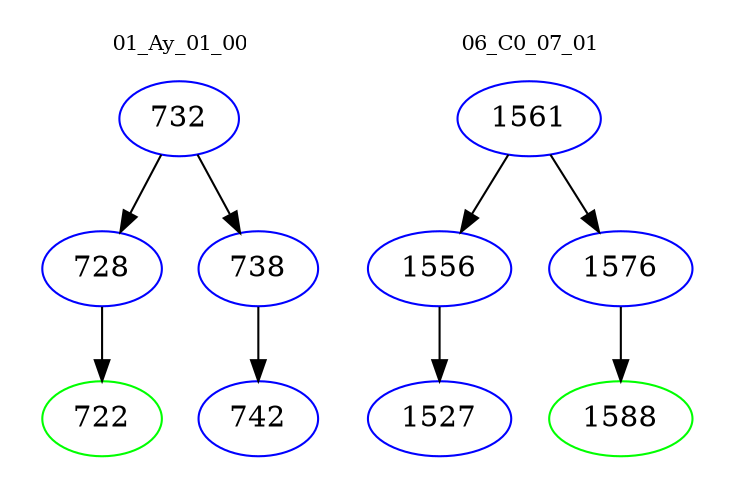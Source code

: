 digraph{
subgraph cluster_0 {
color = white
label = "01_Ay_01_00";
fontsize=10;
T0_732 [label="732", color="blue"]
T0_732 -> T0_728 [color="black"]
T0_728 [label="728", color="blue"]
T0_728 -> T0_722 [color="black"]
T0_722 [label="722", color="green"]
T0_732 -> T0_738 [color="black"]
T0_738 [label="738", color="blue"]
T0_738 -> T0_742 [color="black"]
T0_742 [label="742", color="blue"]
}
subgraph cluster_1 {
color = white
label = "06_C0_07_01";
fontsize=10;
T1_1561 [label="1561", color="blue"]
T1_1561 -> T1_1556 [color="black"]
T1_1556 [label="1556", color="blue"]
T1_1556 -> T1_1527 [color="black"]
T1_1527 [label="1527", color="blue"]
T1_1561 -> T1_1576 [color="black"]
T1_1576 [label="1576", color="blue"]
T1_1576 -> T1_1588 [color="black"]
T1_1588 [label="1588", color="green"]
}
}
